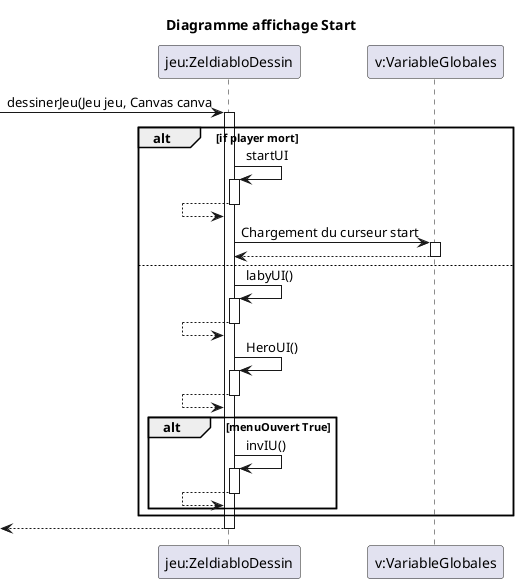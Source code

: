 @startuml
title "Diagramme affichage Start"
participant "jeu:ZeldiabloDessin" as jeu
participant "v:VariableGlobales" as v
-> jeu: dessinerJeu(Jeu jeu, Canvas canva
Activate jeu
alt if player mort
     jeu -> jeu: startUI
     activate jeu
     jeu <-- jeu
     deactivate jeu

     jeu -> v : Chargement du curseur start
     Activate v
     v --> jeu
     Deactivate v
else
       jeu -> jeu: labyUI()
       activate jeu
       jeu <-- jeu
       deactivate jeu

       jeu -> jeu: HeroUI()
        activate jeu
        jeu <-- jeu
        deactivate jeu

     alt menuOuvert True
       jeu -> jeu: invIU()
       activate jeu
        jeu <-- jeu
        deactivate jeu
     end
end
<--jeu
Deactivate jeu
@enduml
